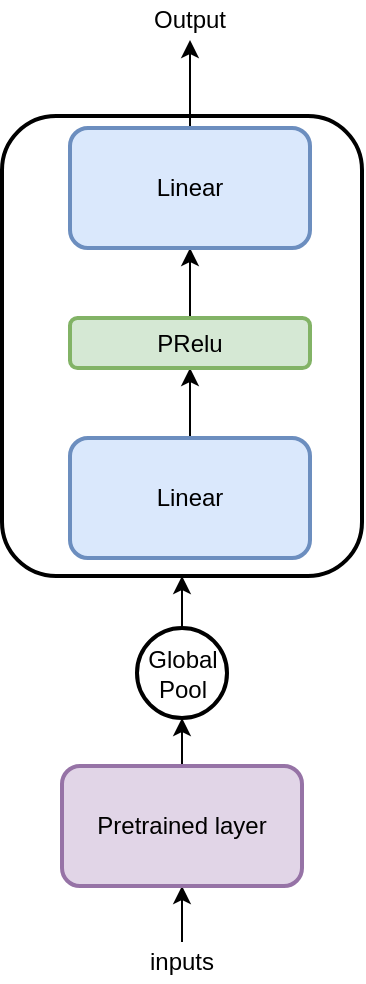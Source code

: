 <mxfile version="13.10.2" type="device"><diagram id="fhAMmpqxUf1ELk_nEpJz" name="Page-1"><mxGraphModel dx="2066" dy="756" grid="0" gridSize="10" guides="1" tooltips="1" connect="1" arrows="1" fold="1" page="0" pageScale="1" pageWidth="827" pageHeight="1169" math="0" shadow="0"><root><mxCell id="0"/><mxCell id="1" parent="0"/><mxCell id="ypApCm33PSAS1_cDj2iN-11" value="" style="rounded=1;whiteSpace=wrap;html=1;strokeWidth=2;fillColor=none;" vertex="1" parent="1"><mxGeometry x="315" y="125" width="180" height="230" as="geometry"/></mxCell><mxCell id="ypApCm33PSAS1_cDj2iN-9" style="edgeStyle=orthogonalEdgeStyle;rounded=0;orthogonalLoop=1;jettySize=auto;html=1;entryX=0.5;entryY=1;entryDx=0;entryDy=0;" edge="1" parent="1" source="ypApCm33PSAS1_cDj2iN-1" target="ypApCm33PSAS1_cDj2iN-2"><mxGeometry relative="1" as="geometry"/></mxCell><mxCell id="ypApCm33PSAS1_cDj2iN-1" value="inputs" style="text;html=1;strokeColor=none;fillColor=none;align=center;verticalAlign=middle;whiteSpace=wrap;rounded=0;" vertex="1" parent="1"><mxGeometry x="385" y="538" width="40" height="20" as="geometry"/></mxCell><mxCell id="ypApCm33PSAS1_cDj2iN-12" style="edgeStyle=orthogonalEdgeStyle;rounded=0;orthogonalLoop=1;jettySize=auto;html=1;entryX=0.5;entryY=1;entryDx=0;entryDy=0;" edge="1" parent="1" source="ypApCm33PSAS1_cDj2iN-2" target="ypApCm33PSAS1_cDj2iN-5"><mxGeometry relative="1" as="geometry"/></mxCell><mxCell id="ypApCm33PSAS1_cDj2iN-2" value="Pretrained layer" style="rounded=1;whiteSpace=wrap;html=1;strokeWidth=2;fillColor=#e1d5e7;strokeColor=#9673a6;" vertex="1" parent="1"><mxGeometry x="345" y="450" width="120" height="60" as="geometry"/></mxCell><mxCell id="ypApCm33PSAS1_cDj2iN-14" style="edgeStyle=orthogonalEdgeStyle;rounded=0;orthogonalLoop=1;jettySize=auto;html=1;entryX=0.5;entryY=1;entryDx=0;entryDy=0;" edge="1" parent="1" source="ypApCm33PSAS1_cDj2iN-3" target="ypApCm33PSAS1_cDj2iN-4"><mxGeometry relative="1" as="geometry"/></mxCell><mxCell id="ypApCm33PSAS1_cDj2iN-3" value="Linear" style="rounded=1;whiteSpace=wrap;html=1;strokeWidth=2;fillColor=#dae8fc;strokeColor=#6c8ebf;" vertex="1" parent="1"><mxGeometry x="349" y="286" width="120" height="60" as="geometry"/></mxCell><mxCell id="ypApCm33PSAS1_cDj2iN-15" style="edgeStyle=orthogonalEdgeStyle;rounded=0;orthogonalLoop=1;jettySize=auto;html=1;entryX=0.5;entryY=1;entryDx=0;entryDy=0;" edge="1" parent="1" source="ypApCm33PSAS1_cDj2iN-4" target="ypApCm33PSAS1_cDj2iN-6"><mxGeometry relative="1" as="geometry"/></mxCell><mxCell id="ypApCm33PSAS1_cDj2iN-4" value="PRelu" style="rounded=1;whiteSpace=wrap;html=1;strokeWidth=2;fillColor=#d5e8d4;strokeColor=#82b366;" vertex="1" parent="1"><mxGeometry x="349" y="226" width="120" height="25" as="geometry"/></mxCell><mxCell id="ypApCm33PSAS1_cDj2iN-13" style="edgeStyle=orthogonalEdgeStyle;rounded=0;orthogonalLoop=1;jettySize=auto;html=1;entryX=0.5;entryY=1;entryDx=0;entryDy=0;" edge="1" parent="1" source="ypApCm33PSAS1_cDj2iN-5" target="ypApCm33PSAS1_cDj2iN-11"><mxGeometry relative="1" as="geometry"/></mxCell><mxCell id="ypApCm33PSAS1_cDj2iN-5" value="Global Pool" style="ellipse;whiteSpace=wrap;html=1;aspect=fixed;strokeWidth=2;" vertex="1" parent="1"><mxGeometry x="382.5" y="381" width="45" height="45" as="geometry"/></mxCell><mxCell id="ypApCm33PSAS1_cDj2iN-10" style="edgeStyle=orthogonalEdgeStyle;rounded=0;orthogonalLoop=1;jettySize=auto;html=1;entryX=0.5;entryY=1;entryDx=0;entryDy=0;" edge="1" parent="1" source="ypApCm33PSAS1_cDj2iN-6" target="ypApCm33PSAS1_cDj2iN-7"><mxGeometry relative="1" as="geometry"/></mxCell><mxCell id="ypApCm33PSAS1_cDj2iN-6" value="Linear" style="rounded=1;whiteSpace=wrap;html=1;strokeWidth=2;fillColor=#dae8fc;strokeColor=#6c8ebf;" vertex="1" parent="1"><mxGeometry x="349" y="131" width="120" height="60" as="geometry"/></mxCell><mxCell id="ypApCm33PSAS1_cDj2iN-7" value="Output" style="text;html=1;strokeColor=none;fillColor=none;align=center;verticalAlign=middle;whiteSpace=wrap;rounded=0;" vertex="1" parent="1"><mxGeometry x="389" y="67" width="40" height="20" as="geometry"/></mxCell></root></mxGraphModel></diagram></mxfile>